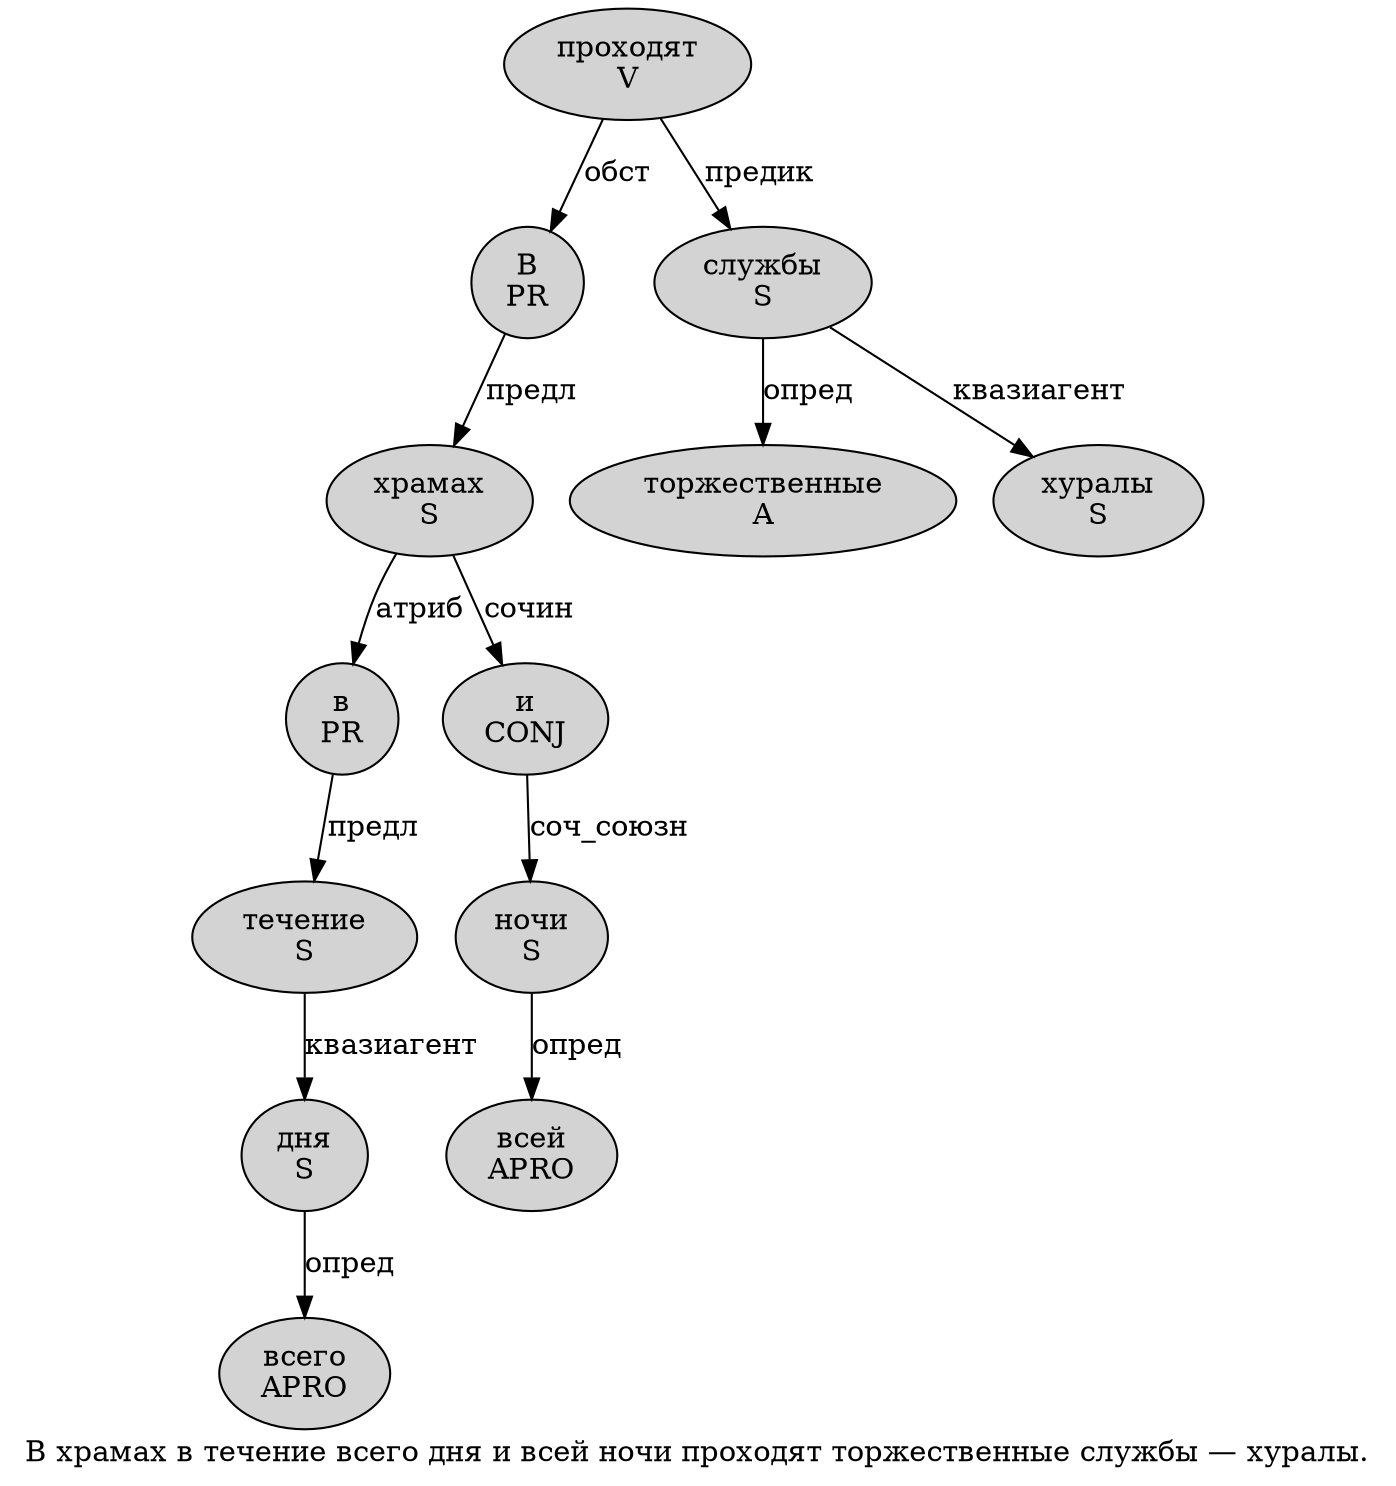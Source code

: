 digraph SENTENCE_587 {
	graph [label="В храмах в течение всего дня и всей ночи проходят торжественные службы — хуралы."]
	node [style=filled]
		0 [label="В
PR" color="" fillcolor=lightgray penwidth=1 shape=ellipse]
		1 [label="храмах
S" color="" fillcolor=lightgray penwidth=1 shape=ellipse]
		2 [label="в
PR" color="" fillcolor=lightgray penwidth=1 shape=ellipse]
		3 [label="течение
S" color="" fillcolor=lightgray penwidth=1 shape=ellipse]
		4 [label="всего
APRO" color="" fillcolor=lightgray penwidth=1 shape=ellipse]
		5 [label="дня
S" color="" fillcolor=lightgray penwidth=1 shape=ellipse]
		6 [label="и
CONJ" color="" fillcolor=lightgray penwidth=1 shape=ellipse]
		7 [label="всей
APRO" color="" fillcolor=lightgray penwidth=1 shape=ellipse]
		8 [label="ночи
S" color="" fillcolor=lightgray penwidth=1 shape=ellipse]
		9 [label="проходят
V" color="" fillcolor=lightgray penwidth=1 shape=ellipse]
		10 [label="торжественные
A" color="" fillcolor=lightgray penwidth=1 shape=ellipse]
		11 [label="службы
S" color="" fillcolor=lightgray penwidth=1 shape=ellipse]
		13 [label="хуралы
S" color="" fillcolor=lightgray penwidth=1 shape=ellipse]
			2 -> 3 [label="предл"]
			3 -> 5 [label="квазиагент"]
			5 -> 4 [label="опред"]
			6 -> 8 [label="соч_союзн"]
			11 -> 10 [label="опред"]
			11 -> 13 [label="квазиагент"]
			0 -> 1 [label="предл"]
			9 -> 0 [label="обст"]
			9 -> 11 [label="предик"]
			8 -> 7 [label="опред"]
			1 -> 2 [label="атриб"]
			1 -> 6 [label="сочин"]
}